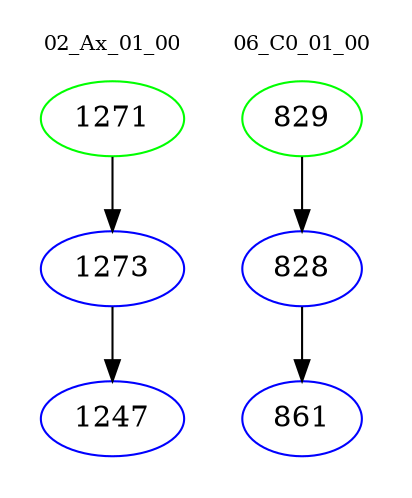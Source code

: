 digraph{
subgraph cluster_0 {
color = white
label = "02_Ax_01_00";
fontsize=10;
T0_1271 [label="1271", color="green"]
T0_1271 -> T0_1273 [color="black"]
T0_1273 [label="1273", color="blue"]
T0_1273 -> T0_1247 [color="black"]
T0_1247 [label="1247", color="blue"]
}
subgraph cluster_1 {
color = white
label = "06_C0_01_00";
fontsize=10;
T1_829 [label="829", color="green"]
T1_829 -> T1_828 [color="black"]
T1_828 [label="828", color="blue"]
T1_828 -> T1_861 [color="black"]
T1_861 [label="861", color="blue"]
}
}
